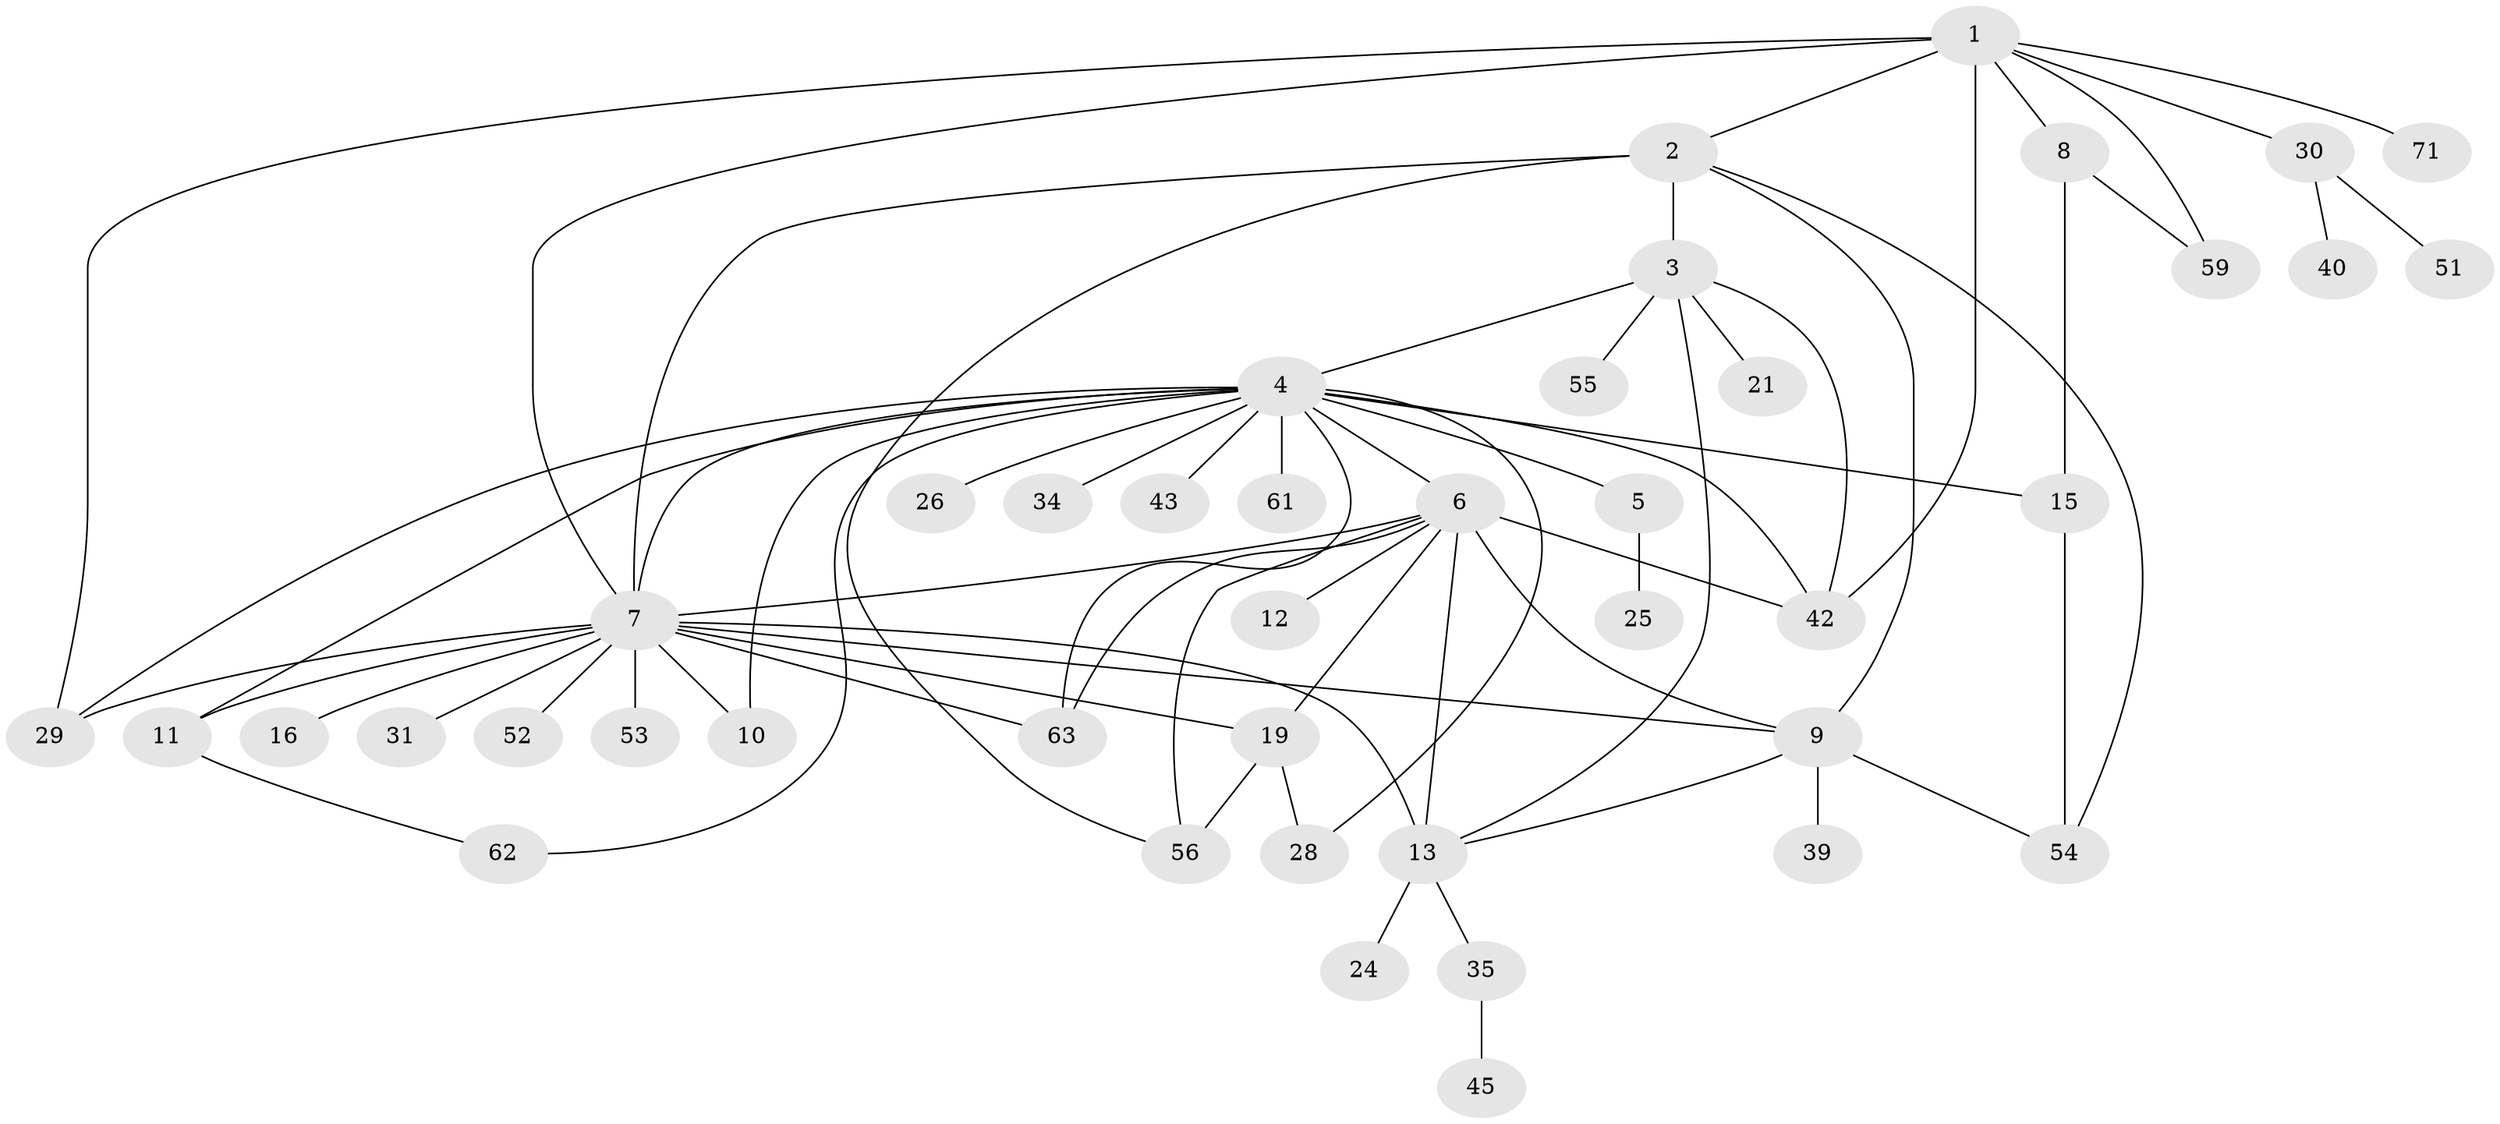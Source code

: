 // original degree distribution, {11: 0.014084507042253521, 7: 0.014084507042253521, 8: 0.014084507042253521, 17: 0.014084507042253521, 2: 0.16901408450704225, 10: 0.028169014084507043, 3: 0.18309859154929578, 1: 0.38028169014084506, 5: 0.09859154929577464, 6: 0.028169014084507043, 4: 0.056338028169014086}
// Generated by graph-tools (version 1.1) at 2025/18/03/04/25 18:18:15]
// undirected, 42 vertices, 67 edges
graph export_dot {
graph [start="1"]
  node [color=gray90,style=filled];
  1;
  2;
  3;
  4 [super="+14+38"];
  5;
  6 [super="+27"];
  7 [super="+23+44+20+32+22"];
  8;
  9 [super="+36"];
  10 [super="+33"];
  11;
  12;
  13 [super="+17"];
  15;
  16;
  19;
  21;
  24;
  25;
  26;
  28;
  29;
  30;
  31;
  34;
  35;
  39;
  40;
  42 [super="+65+60"];
  43;
  45;
  51;
  52;
  53;
  54;
  55;
  56 [super="+57"];
  59;
  61;
  62;
  63 [super="+70"];
  71;
  1 -- 2;
  1 -- 7 [weight=2];
  1 -- 8;
  1 -- 29;
  1 -- 30;
  1 -- 59;
  1 -- 71;
  1 -- 42 [weight=2];
  2 -- 3;
  2 -- 7 [weight=2];
  2 -- 9;
  2 -- 54;
  2 -- 56;
  3 -- 4 [weight=2];
  3 -- 13 [weight=2];
  3 -- 21;
  3 -- 55;
  3 -- 42;
  4 -- 5;
  4 -- 6;
  4 -- 10;
  4 -- 11;
  4 -- 15;
  4 -- 26;
  4 -- 28;
  4 -- 34;
  4 -- 42 [weight=2];
  4 -- 43;
  4 -- 61;
  4 -- 62;
  4 -- 63;
  4 -- 7 [weight=2];
  4 -- 29;
  5 -- 25;
  6 -- 12;
  6 -- 19;
  6 -- 63;
  6 -- 56;
  6 -- 9;
  6 -- 13;
  6 -- 7;
  6 -- 42;
  7 -- 16;
  7 -- 29;
  7 -- 53;
  7 -- 13 [weight=4];
  7 -- 31;
  7 -- 19 [weight=2];
  7 -- 11;
  7 -- 9;
  7 -- 52;
  7 -- 63;
  7 -- 10;
  8 -- 15;
  8 -- 59;
  9 -- 39;
  9 -- 54;
  9 -- 13;
  11 -- 62;
  13 -- 35;
  13 -- 24;
  15 -- 54;
  19 -- 28;
  19 -- 56;
  30 -- 40;
  30 -- 51;
  35 -- 45;
}
